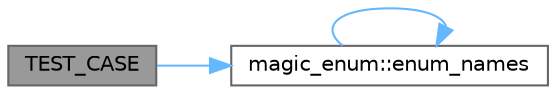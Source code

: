digraph "TEST_CASE"
{
 // LATEX_PDF_SIZE
  bgcolor="transparent";
  edge [fontname=Helvetica,fontsize=10,labelfontname=Helvetica,labelfontsize=10];
  node [fontname=Helvetica,fontsize=10,shape=box,height=0.2,width=0.4];
  rankdir="LR";
  Node1 [id="Node000001",label="TEST_CASE",height=0.2,width=0.4,color="gray40", fillcolor="grey60", style="filled", fontcolor="black",tooltip=" "];
  Node1 -> Node2 [id="edge1_Node000001_Node000002",color="steelblue1",style="solid",tooltip=" "];
  Node2 [id="Node000002",label="magic_enum::enum_names",height=0.2,width=0.4,color="grey40", fillcolor="white", style="filled",URL="$namespacemagic__enum.html#ae93e27fafbdbbb6339762dd1cfab0a47",tooltip=" "];
  Node2 -> Node2 [id="edge2_Node000002_Node000002",color="steelblue1",style="solid",tooltip=" "];
}

